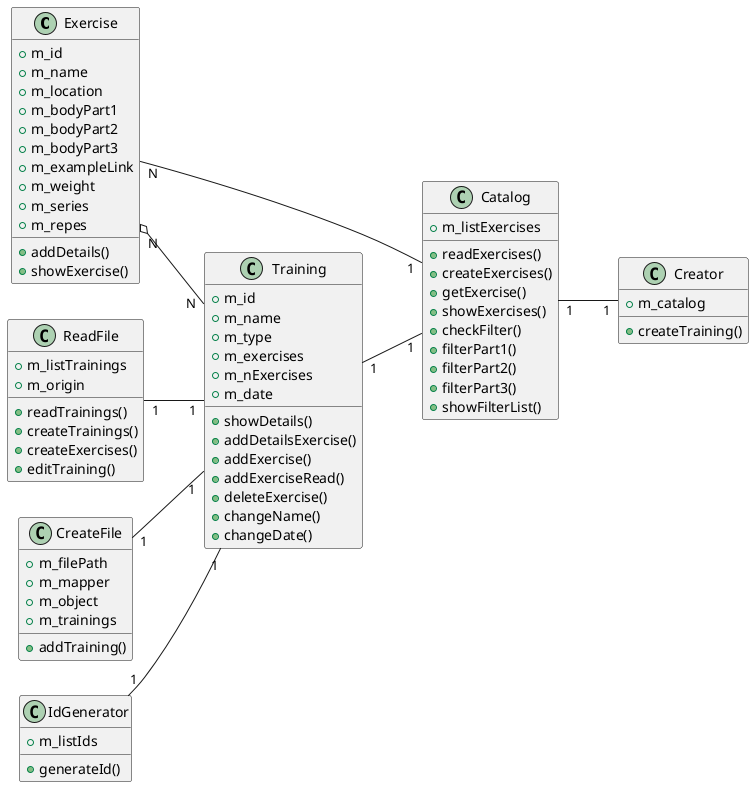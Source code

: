 @startuml
left to right direction
class Exercise {
+m_id
+m_name
+m_location
+m_bodyPart1
+m_bodyPart2
+m_bodyPart3
+m_exampleLink
+m_weight
+m_series
+m_repes
+addDetails()
+showExercise()
}

class Training{
+m_id
+m_name
+m_type
+m_exercises
+m_nExercises
+m_date
+showDetails()
+addDetailsExercise()
+addExercise()
+addExerciseRead()
+deleteExercise()
+changeName()
+changeDate()
}

class ReadFile{
+m_listTrainings
+m_origin
+readTrainings()
+createTrainings()
+createExercises()
+editTraining()
}

class CreateFile{
+m_filePath
+m_mapper
+m_object
+m_trainings
+addTraining()
}

class Creator{
+m_catalog
+createTraining()
}

class Catalog{
+m_listExercises
+readExercises()
+createExercises()
+getExercise()
+showExercises()
+checkFilter()
+filterPart1()
+filterPart2()
+filterPart3()
+showFilterList()
}

class IdGenerator{
+m_listIds
+generateId()
}

Exercise "N" o-- "N" Training
Catalog "1" -- "1" Creator
Catalog "1" -- "N" Exercise
Training "1" -- "1" Catalog
ReadFile "1" -- "1" Training
IdGenerator "1" -- "1" Training
CreateFile "1" -- "1" Training
@enduml